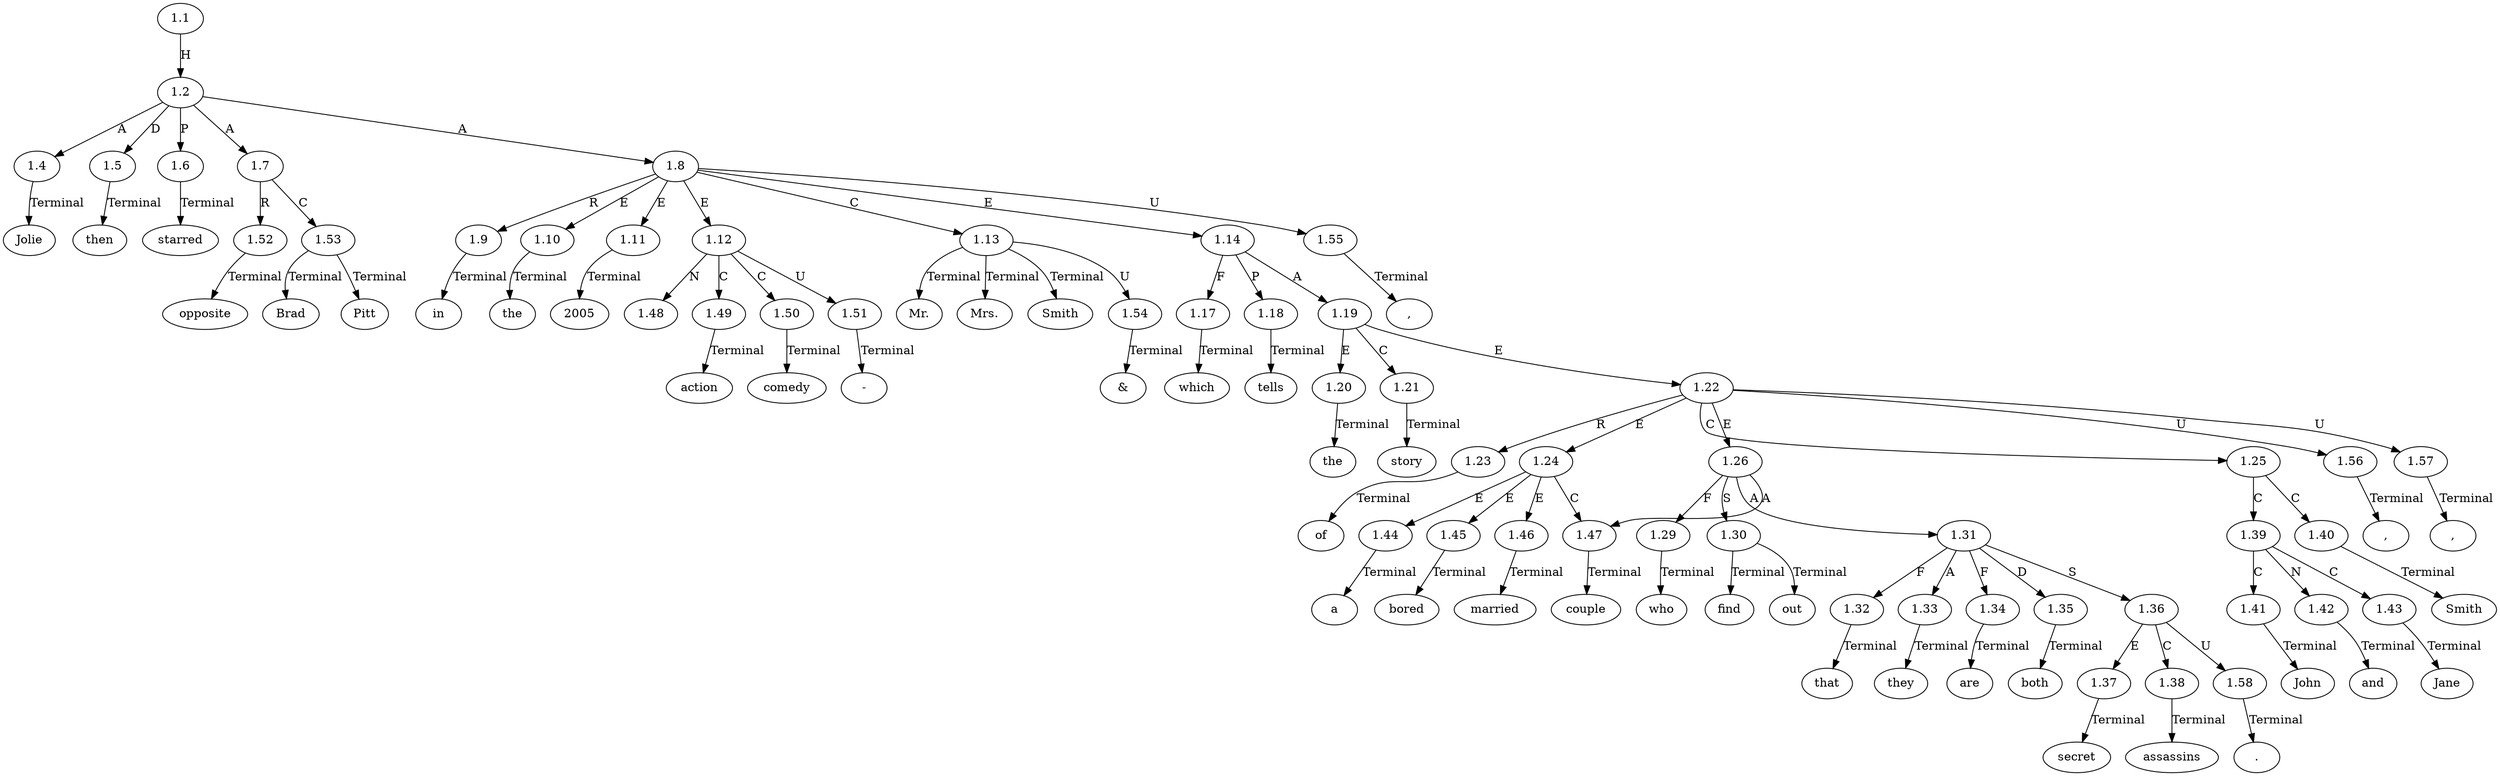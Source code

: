 // Graph
digraph {
	0.1 [label=Jolie ordering=out]
	0.10 [label=action ordering=out]
	0.11 [label="-" ordering=out]
	0.12 [label=comedy ordering=out]
	0.13 [label="Mr." ordering=out]
	0.14 [label="&" ordering=out]
	0.15 [label="Mrs." ordering=out]
	0.16 [label=Smith ordering=out]
	0.17 [label="," ordering=out]
	0.18 [label=which ordering=out]
	0.19 [label=tells ordering=out]
	0.2 [label=then ordering=out]
	0.20 [label=the ordering=out]
	0.21 [label=story ordering=out]
	0.22 [label=of ordering=out]
	0.23 [label=a ordering=out]
	0.24 [label=bored ordering=out]
	0.25 [label=married ordering=out]
	0.26 [label=couple ordering=out]
	0.27 [label="," ordering=out]
	0.28 [label=John ordering=out]
	0.29 [label=and ordering=out]
	0.3 [label=starred ordering=out]
	0.30 [label=Jane ordering=out]
	0.31 [label=Smith ordering=out]
	0.32 [label="," ordering=out]
	0.33 [label=who ordering=out]
	0.34 [label=find ordering=out]
	0.35 [label=out ordering=out]
	0.36 [label=that ordering=out]
	0.37 [label=they ordering=out]
	0.38 [label=are ordering=out]
	0.39 [label=both ordering=out]
	0.4 [label=opposite ordering=out]
	0.40 [label=secret ordering=out]
	0.41 [label=assassins ordering=out]
	0.42 [label="." ordering=out]
	0.5 [label=Brad ordering=out]
	0.6 [label=Pitt ordering=out]
	0.7 [label=in ordering=out]
	0.8 [label=the ordering=out]
	0.9 [label=2005 ordering=out]
	1.1 [label=1.1 ordering=out]
	1.2 [label=1.2 ordering=out]
	1.4 [label=1.4 ordering=out]
	1.5 [label=1.5 ordering=out]
	1.6 [label=1.6 ordering=out]
	1.7 [label=1.7 ordering=out]
	1.8 [label=1.8 ordering=out]
	1.9 [label=1.9 ordering=out]
	1.10 [label=1.10 ordering=out]
	1.11 [label=1.11 ordering=out]
	1.12 [label=1.12 ordering=out]
	1.13 [label=1.13 ordering=out]
	1.14 [label=1.14 ordering=out]
	1.17 [label=1.17 ordering=out]
	1.18 [label=1.18 ordering=out]
	1.19 [label=1.19 ordering=out]
	1.20 [label=1.20 ordering=out]
	1.21 [label=1.21 ordering=out]
	1.22 [label=1.22 ordering=out]
	1.23 [label=1.23 ordering=out]
	1.24 [label=1.24 ordering=out]
	1.25 [label=1.25 ordering=out]
	1.26 [label=1.26 ordering=out]
	1.29 [label=1.29 ordering=out]
	1.30 [label=1.30 ordering=out]
	1.31 [label=1.31 ordering=out]
	1.32 [label=1.32 ordering=out]
	1.33 [label=1.33 ordering=out]
	1.34 [label=1.34 ordering=out]
	1.35 [label=1.35 ordering=out]
	1.36 [label=1.36 ordering=out]
	1.37 [label=1.37 ordering=out]
	1.38 [label=1.38 ordering=out]
	1.39 [label=1.39 ordering=out]
	1.40 [label=1.40 ordering=out]
	1.41 [label=1.41 ordering=out]
	1.42 [label=1.42 ordering=out]
	1.43 [label=1.43 ordering=out]
	1.44 [label=1.44 ordering=out]
	1.45 [label=1.45 ordering=out]
	1.46 [label=1.46 ordering=out]
	1.47 [label=1.47 ordering=out]
	1.48 [label=1.48 ordering=out]
	1.49 [label=1.49 ordering=out]
	1.50 [label=1.50 ordering=out]
	1.51 [label=1.51 ordering=out]
	1.52 [label=1.52 ordering=out]
	1.53 [label=1.53 ordering=out]
	1.54 [label=1.54 ordering=out]
	1.55 [label=1.55 ordering=out]
	1.56 [label=1.56 ordering=out]
	1.57 [label=1.57 ordering=out]
	1.58 [label=1.58 ordering=out]
	1.1 -> 1.2 [label=H ordering=out]
	1.2 -> 1.4 [label=A ordering=out]
	1.2 -> 1.5 [label=D ordering=out]
	1.2 -> 1.6 [label=P ordering=out]
	1.2 -> 1.7 [label=A ordering=out]
	1.2 -> 1.8 [label=A ordering=out]
	1.4 -> 0.1 [label=Terminal ordering=out]
	1.5 -> 0.2 [label=Terminal ordering=out]
	1.6 -> 0.3 [label=Terminal ordering=out]
	1.7 -> 1.52 [label=R ordering=out]
	1.7 -> 1.53 [label=C ordering=out]
	1.8 -> 1.9 [label=R ordering=out]
	1.8 -> 1.10 [label=E ordering=out]
	1.8 -> 1.11 [label=E ordering=out]
	1.8 -> 1.12 [label=E ordering=out]
	1.8 -> 1.13 [label=C ordering=out]
	1.8 -> 1.14 [label=E ordering=out]
	1.8 -> 1.55 [label=U ordering=out]
	1.9 -> 0.7 [label=Terminal ordering=out]
	1.10 -> 0.8 [label=Terminal ordering=out]
	1.11 -> 0.9 [label=Terminal ordering=out]
	1.12 -> 1.48 [label=N ordering=out]
	1.12 -> 1.49 [label=C ordering=out]
	1.12 -> 1.50 [label=C ordering=out]
	1.12 -> 1.51 [label=U ordering=out]
	1.13 -> 0.13 [label=Terminal ordering=out]
	1.13 -> 0.15 [label=Terminal ordering=out]
	1.13 -> 0.16 [label=Terminal ordering=out]
	1.13 -> 1.54 [label=U ordering=out]
	1.14 -> 1.17 [label=F ordering=out]
	1.14 -> 1.18 [label=P ordering=out]
	1.14 -> 1.19 [label=A ordering=out]
	1.17 -> 0.18 [label=Terminal ordering=out]
	1.18 -> 0.19 [label=Terminal ordering=out]
	1.19 -> 1.20 [label=E ordering=out]
	1.19 -> 1.21 [label=C ordering=out]
	1.19 -> 1.22 [label=E ordering=out]
	1.20 -> 0.20 [label=Terminal ordering=out]
	1.21 -> 0.21 [label=Terminal ordering=out]
	1.22 -> 1.23 [label=R ordering=out]
	1.22 -> 1.24 [label=E ordering=out]
	1.22 -> 1.25 [label=C ordering=out]
	1.22 -> 1.26 [label=E ordering=out]
	1.22 -> 1.56 [label=U ordering=out]
	1.22 -> 1.57 [label=U ordering=out]
	1.23 -> 0.22 [label=Terminal ordering=out]
	1.24 -> 1.44 [label=E ordering=out]
	1.24 -> 1.45 [label=E ordering=out]
	1.24 -> 1.46 [label=E ordering=out]
	1.24 -> 1.47 [label=C ordering=out]
	1.25 -> 1.39 [label=C ordering=out]
	1.25 -> 1.40 [label=C ordering=out]
	1.26 -> 1.29 [label=F ordering=out]
	1.26 -> 1.30 [label=S ordering=out]
	1.26 -> 1.31 [label=A ordering=out]
	1.26 -> 1.47 [label=A ordering=out]
	1.29 -> 0.33 [label=Terminal ordering=out]
	1.30 -> 0.34 [label=Terminal ordering=out]
	1.30 -> 0.35 [label=Terminal ordering=out]
	1.31 -> 1.32 [label=F ordering=out]
	1.31 -> 1.33 [label=A ordering=out]
	1.31 -> 1.34 [label=F ordering=out]
	1.31 -> 1.35 [label=D ordering=out]
	1.31 -> 1.36 [label=S ordering=out]
	1.32 -> 0.36 [label=Terminal ordering=out]
	1.33 -> 0.37 [label=Terminal ordering=out]
	1.34 -> 0.38 [label=Terminal ordering=out]
	1.35 -> 0.39 [label=Terminal ordering=out]
	1.36 -> 1.37 [label=E ordering=out]
	1.36 -> 1.38 [label=C ordering=out]
	1.36 -> 1.58 [label=U ordering=out]
	1.37 -> 0.40 [label=Terminal ordering=out]
	1.38 -> 0.41 [label=Terminal ordering=out]
	1.39 -> 1.41 [label=C ordering=out]
	1.39 -> 1.42 [label=N ordering=out]
	1.39 -> 1.43 [label=C ordering=out]
	1.40 -> 0.31 [label=Terminal ordering=out]
	1.41 -> 0.28 [label=Terminal ordering=out]
	1.42 -> 0.29 [label=Terminal ordering=out]
	1.43 -> 0.30 [label=Terminal ordering=out]
	1.44 -> 0.23 [label=Terminal ordering=out]
	1.45 -> 0.24 [label=Terminal ordering=out]
	1.46 -> 0.25 [label=Terminal ordering=out]
	1.47 -> 0.26 [label=Terminal ordering=out]
	1.49 -> 0.10 [label=Terminal ordering=out]
	1.50 -> 0.12 [label=Terminal ordering=out]
	1.51 -> 0.11 [label=Terminal ordering=out]
	1.52 -> 0.4 [label=Terminal ordering=out]
	1.53 -> 0.5 [label=Terminal ordering=out]
	1.53 -> 0.6 [label=Terminal ordering=out]
	1.54 -> 0.14 [label=Terminal ordering=out]
	1.55 -> 0.17 [label=Terminal ordering=out]
	1.56 -> 0.27 [label=Terminal ordering=out]
	1.57 -> 0.32 [label=Terminal ordering=out]
	1.58 -> 0.42 [label=Terminal ordering=out]
}
